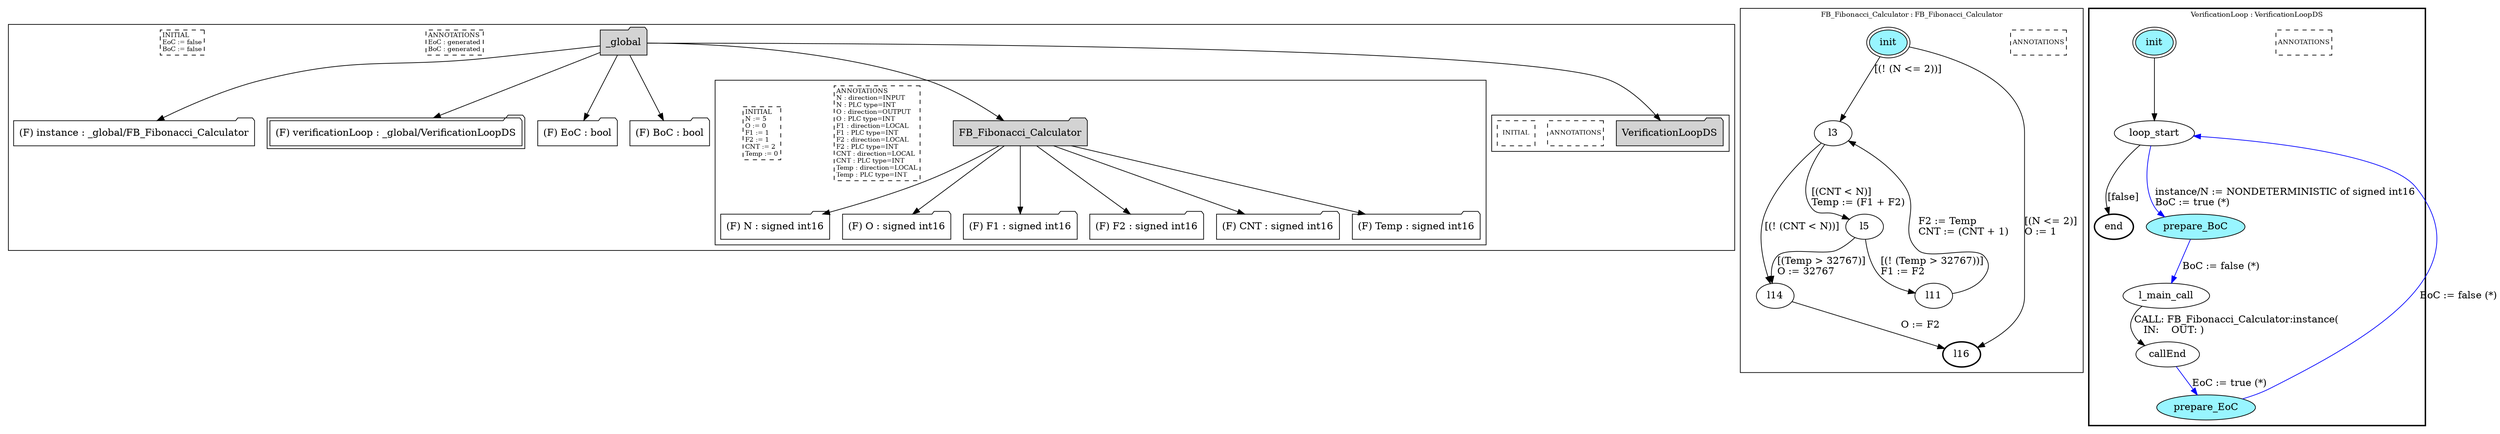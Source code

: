 digraph G {
	subgraph cluster__global82065756 {
		node [shape="folder", style="filled"];
		//label="_global";
		_global82065756 [label="_global"];
		_global82065756 -> instance532732340;
		instance532732340 [label = "(F) instance : _global/FB_Fibonacci_Calculator", fillcolor="white" ];
		_global82065756 -> verificationLoop1036529258;
		verificationLoop1036529258 [label = "(F) verificationLoop : _global/VerificationLoopDS", fillcolor="white" , peripheries=2];
		_global82065756 -> EoC1388602164;
		EoC1388602164 [label = "(F) EoC : bool", fillcolor="white" ];
		_global82065756 -> BoC979248421;
		BoC979248421 [label = "(F) BoC : bool", fillcolor="white" ];
		_global82065756 -> FB_Fibonacci_Calculator448084064;
		subgraph cluster_FB_Fibonacci_Calculator448084064 {
			node [shape="folder", style="filled"];
			//label="FB_Fibonacci_Calculator";
			FB_Fibonacci_Calculator448084064 [label="FB_Fibonacci_Calculator"];
			FB_Fibonacci_Calculator448084064 -> N1401633928;
			N1401633928 [label = "(F) N : signed int16", fillcolor="white" ];
			FB_Fibonacci_Calculator448084064 -> O46351362;
			O46351362 [label = "(F) O : signed int16", fillcolor="white" ];
			FB_Fibonacci_Calculator448084064 -> F12079100080;
			F12079100080 [label = "(F) F1 : signed int16", fillcolor="white" ];
			FB_Fibonacci_Calculator448084064 -> F21339556608;
			F21339556608 [label = "(F) F2 : signed int16", fillcolor="white" ];
			FB_Fibonacci_Calculator448084064 -> CNT1374498664;
			CNT1374498664 [label = "(F) CNT : signed int16", fillcolor="white" ];
			FB_Fibonacci_Calculator448084064 -> Temp216359372;
			Temp216359372 [label = "(F) Temp : signed int16", fillcolor="white" ];
			
			annotations_pseudonode_FB_Fibonacci_Calculator448084064 [
				label="ANNOTATIONS\lN : direction=INPUT\lN : PLC type=INT\lO : direction=OUTPUT\lO : PLC type=INT\lF1 : direction=LOCAL\lF1 : PLC type=INT\lF2 : direction=LOCAL\lF2 : PLC type=INT\lCNT : direction=LOCAL\lCNT : PLC type=INT\lTemp : direction=LOCAL\lTemp : PLC type=INT\l",
				fontsize=9, margin="0.04,0.04", fillcolor="white", shape="rectangle", style="dashed"];
			initamt_pseudonode_FB_Fibonacci_Calculator448084064 [
				label="INITIAL\lN := 5\lO := 0\lF1 := 1\lF2 := 1\lCNT := 2\lTemp := 0\l",
				fontsize=9, margin="0.04,0.04", fillcolor="lightyellow", shape="rectangle", style="dashed"];
		}
		_global82065756 -> VerificationLoopDS407327219;
		subgraph cluster_VerificationLoopDS407327219 {
			node [shape="folder", style="filled"];
			//label="VerificationLoopDS";
			VerificationLoopDS407327219 [label="VerificationLoopDS"];
			
			annotations_pseudonode_VerificationLoopDS407327219 [
				label="ANNOTATIONS",
				fontsize=9, margin="0.04,0.04", fillcolor="white", shape="rectangle", style="dashed"];
			initamt_pseudonode_VerificationLoopDS407327219 [
				label="INITIAL",
				fontsize=9, margin="0.04,0.04", fillcolor="lightyellow", shape="rectangle", style="dashed"];
		}
		
		annotations_pseudonode__global82065756 [
			label="ANNOTATIONS\lEoC : generated\lBoC : generated\l",
			fontsize=9, margin="0.04,0.04", fillcolor="white", shape="rectangle", style="dashed"];
		initamt_pseudonode__global82065756 [
			label="INITIAL\lEoC := false\lBoC := false\l",
			fontsize=9, margin="0.04,0.04", fillcolor="lightyellow", shape="rectangle", style="dashed"];
	}
	subgraph clusterFB_Fibonacci_Calculator {
		node [style="filled"];
		color="black";
		fontsize=10;
		ranksep=0.4;
		
		label="FB_Fibonacci_Calculator : FB_Fibonacci_Calculator";
		
		annotations_pseudonode_FB_Fibonacci_Calculator [
			label="ANNOTATIONS",
			fontsize=9, margin="0.04,0.04", fillcolor="white", shape="rectangle", style="dashed"];
		
		init_FB_Fibonacci_Calculator [label="init", color="black", fillcolor="cadetblue1", peripheries=2, shape="ellipse"];
		l3_FB_Fibonacci_Calculator [label="l3", color="black", fillcolor="white", shape="ellipse"];
		l5_FB_Fibonacci_Calculator [label="l5", color="black", fillcolor="white", shape="ellipse"];
		l11_FB_Fibonacci_Calculator [label="l11", color="black", fillcolor="white", shape="ellipse"];
		l14_FB_Fibonacci_Calculator [label="l14", color="black", fillcolor="white", shape="ellipse"];
		l16_FB_Fibonacci_Calculator [label="l16", color="black", fillcolor="white", style=bold, shape="ellipse"];
		init_FB_Fibonacci_Calculator -> l16_FB_Fibonacci_Calculator [color="black", label="[(N <= 2)]\lO := 1\l"];
		init_FB_Fibonacci_Calculator -> l3_FB_Fibonacci_Calculator [color="black", label="[(! (N <= 2))]"];
		l5_FB_Fibonacci_Calculator -> l14_FB_Fibonacci_Calculator [color="black", label="[(Temp > 32767)]\lO := 32767\l"];
		l5_FB_Fibonacci_Calculator -> l11_FB_Fibonacci_Calculator [color="black", label="[(! (Temp > 32767))]\lF1 := F2\l"];
		l11_FB_Fibonacci_Calculator -> l3_FB_Fibonacci_Calculator [color="black", label="F2 := Temp\lCNT := (CNT + 1)\l"];
		l3_FB_Fibonacci_Calculator -> l5_FB_Fibonacci_Calculator [color="black", label="[(CNT < N)]\lTemp := (F1 + F2)\l"];
		l3_FB_Fibonacci_Calculator -> l14_FB_Fibonacci_Calculator [color="black", label="[(! (CNT < N))]"];
		l14_FB_Fibonacci_Calculator -> l16_FB_Fibonacci_Calculator [color="black", label="O := F2"];
	}
	subgraph clusterVerificationLoop {
		node [style="filled"];
		style=bold;
		color="black";
		fontsize=10;
		ranksep=0.4;
		
		label="VerificationLoop : VerificationLoopDS";
		
		annotations_pseudonode_VerificationLoop [
			label="ANNOTATIONS",
			fontsize=9, margin="0.04,0.04", fillcolor="white", shape="rectangle", style="dashed"];
		
		init_VerificationLoop [label="init", color="black", fillcolor="cadetblue1", peripheries=2, shape="ellipse"];
		end_VerificationLoop [label="end", color="black", fillcolor="cadetblue1", style=bold, shape="ellipse"];
		loop_start_VerificationLoop [label="loop_start", color="black", fillcolor="white", shape="ellipse"];
		prepare_BoC_VerificationLoop [label="prepare_BoC", color="black", fillcolor="cadetblue1", shape="ellipse"];
		l_main_call_VerificationLoop [label="l_main_call", color="black", fillcolor="white", shape="ellipse"];
		callEnd_VerificationLoop [label="callEnd", color="black", fillcolor="white", shape="ellipse"];
		prepare_EoC_VerificationLoop [label="prepare_EoC", color="black", fillcolor="cadetblue1", shape="ellipse"];
		init_VerificationLoop -> loop_start_VerificationLoop [color="black", label=""];
		loop_start_VerificationLoop -> prepare_BoC_VerificationLoop [color="blue", label="instance/N := NONDETERMINISTIC of signed int16\lBoC := true (*)\l"];
		prepare_BoC_VerificationLoop -> l_main_call_VerificationLoop [color="blue", label="BoC := false (*)"];
		l_main_call_VerificationLoop -> callEnd_VerificationLoop [color="black", label="CALL: FB_Fibonacci_Calculator:instance(\l   IN:    OUT: )\l"];
		callEnd_VerificationLoop -> prepare_EoC_VerificationLoop [color="blue", label="EoC := true (*)"];
		prepare_EoC_VerificationLoop -> loop_start_VerificationLoop [color="blue", label="EoC := false (*)"];
		loop_start_VerificationLoop -> end_VerificationLoop [color="black", label="[false]"];
	}
}

